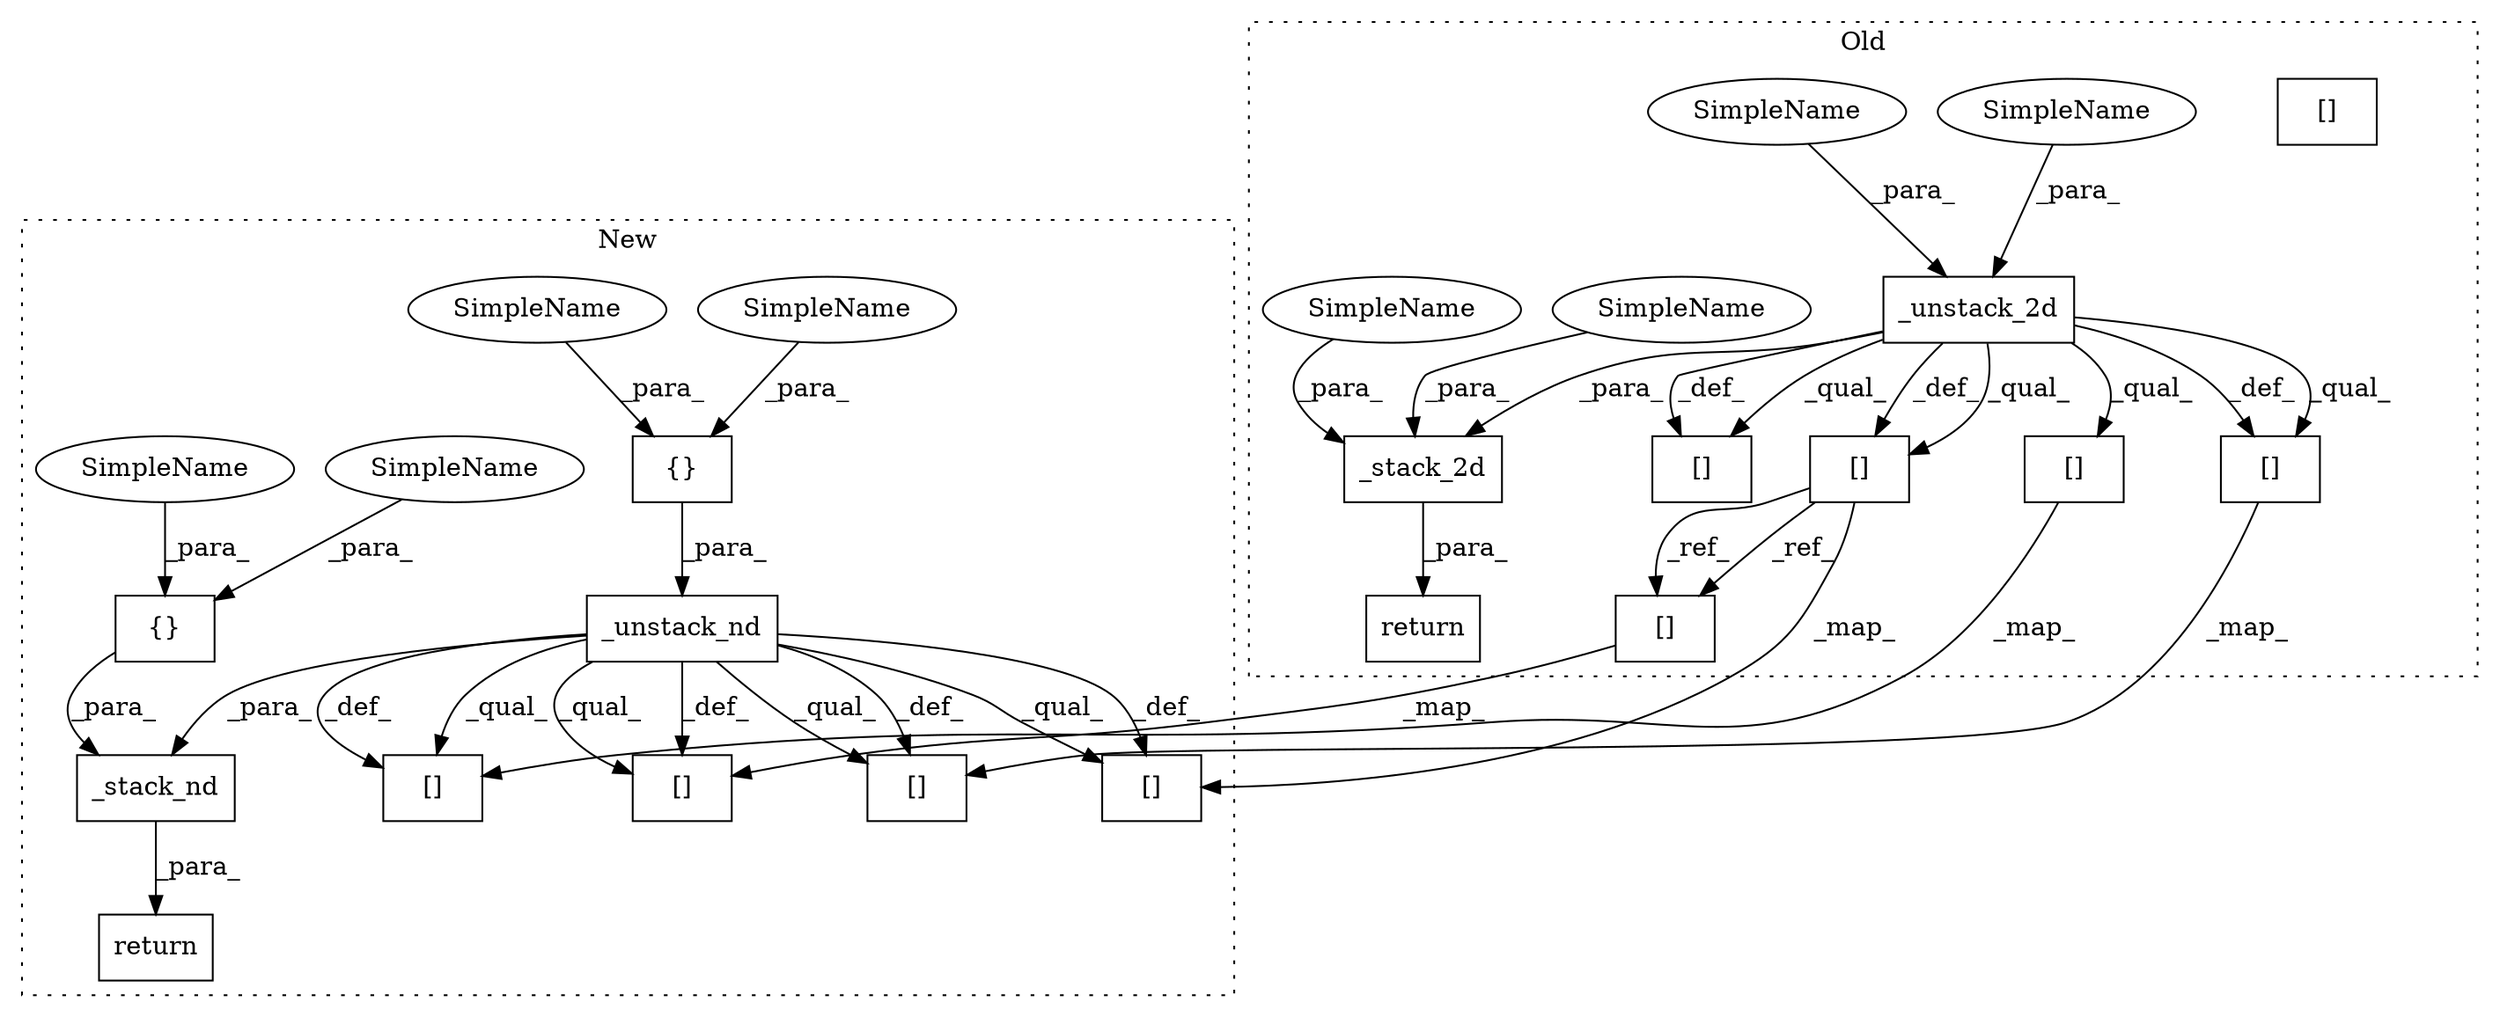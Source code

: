 digraph G {
subgraph cluster0 {
1 [label="_unstack_2d" a="32" s="22776,22812" l="12,1" shape="box"];
4 [label="[]" a="2" s="23414,23443" l="10,1" shape="box"];
6 [label="_stack_2d" a="32" s="23588,23621" l="10,1" shape="box"];
9 [label="[]" a="2" s="23175,23186" l="10,1" shape="box"];
12 [label="[]" a="2" s="23496,23524" l="27,1" shape="box"];
13 [label="return" a="41" s="23581" l="7" shape="box"];
14 [label="[]" a="2" s="23175,23186" l="10,1" shape="box"];
17 [label="[]" a="2" s="23545,23556" l="10,1" shape="box"];
18 [label="[]" a="2" s="23496,23524" l="27,1" shape="box"];
19 [label="SimpleName" a="42" s="22804" l="8" shape="ellipse"];
20 [label="SimpleName" a="42" s="23613" l="8" shape="ellipse"];
21 [label="SimpleName" a="42" s="23605" l="7" shape="ellipse"];
22 [label="SimpleName" a="42" s="22796" l="7" shape="ellipse"];
label = "Old";
style="dotted";
}
subgraph cluster1 {
2 [label="{}" a="4" s="22909,22926" l="1,1" shape="box"];
3 [label="[]" a="2" s="23529,23558" l="10,1" shape="box"];
5 [label="{}" a="4" s="23729,23746" l="1,1" shape="box"];
7 [label="_stack_nd" a="32" s="23703,23747" l="10,1" shape="box"];
8 [label="_unstack_nd" a="32" s="22880,22927" l="12,1" shape="box"];
10 [label="[]" a="2" s="23290,23301" l="10,1" shape="box"];
11 [label="[]" a="2" s="23611,23639" l="27,1" shape="box"];
15 [label="return" a="41" s="23696" l="7" shape="box"];
16 [label="[]" a="2" s="23660,23671" l="10,1" shape="box"];
23 [label="SimpleName" a="42" s="22910" l="7" shape="ellipse"];
24 [label="SimpleName" a="42" s="23730" l="7" shape="ellipse"];
25 [label="SimpleName" a="42" s="22918" l="8" shape="ellipse"];
26 [label="SimpleName" a="42" s="23738" l="8" shape="ellipse"];
label = "New";
style="dotted";
}
1 -> 6 [label="_para_"];
1 -> 17 [label="_def_"];
1 -> 17 [label="_qual_"];
1 -> 4 [label="_def_"];
1 -> 4 [label="_qual_"];
1 -> 14 [label="_def_"];
1 -> 9 [label="_qual_"];
1 -> 14 [label="_qual_"];
2 -> 8 [label="_para_"];
4 -> 18 [label="_ref_"];
4 -> 3 [label="_map_"];
4 -> 18 [label="_ref_"];
5 -> 7 [label="_para_"];
6 -> 13 [label="_para_"];
7 -> 15 [label="_para_"];
8 -> 11 [label="_qual_"];
8 -> 16 [label="_qual_"];
8 -> 10 [label="_def_"];
8 -> 3 [label="_def_"];
8 -> 7 [label="_para_"];
8 -> 11 [label="_def_"];
8 -> 10 [label="_qual_"];
8 -> 3 [label="_qual_"];
8 -> 16 [label="_def_"];
9 -> 10 [label="_map_"];
17 -> 16 [label="_map_"];
18 -> 11 [label="_map_"];
19 -> 1 [label="_para_"];
20 -> 6 [label="_para_"];
21 -> 6 [label="_para_"];
22 -> 1 [label="_para_"];
23 -> 2 [label="_para_"];
24 -> 5 [label="_para_"];
25 -> 2 [label="_para_"];
26 -> 5 [label="_para_"];
}